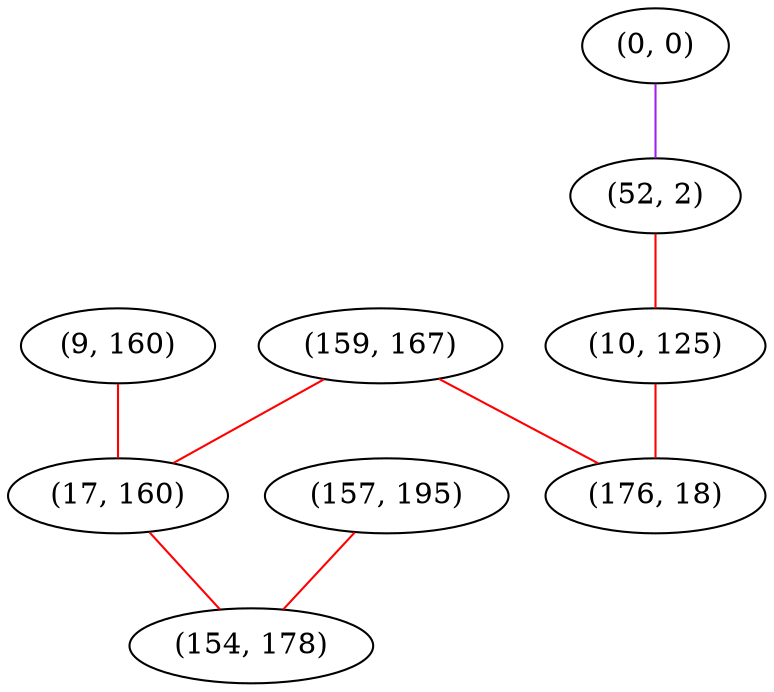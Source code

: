 graph "" {
"(9, 160)";
"(0, 0)";
"(159, 167)";
"(52, 2)";
"(17, 160)";
"(157, 195)";
"(10, 125)";
"(176, 18)";
"(154, 178)";
"(9, 160)" -- "(17, 160)"  [color=red, key=0, weight=1];
"(0, 0)" -- "(52, 2)"  [color=purple, key=0, weight=4];
"(159, 167)" -- "(17, 160)"  [color=red, key=0, weight=1];
"(159, 167)" -- "(176, 18)"  [color=red, key=0, weight=1];
"(52, 2)" -- "(10, 125)"  [color=red, key=0, weight=1];
"(17, 160)" -- "(154, 178)"  [color=red, key=0, weight=1];
"(157, 195)" -- "(154, 178)"  [color=red, key=0, weight=1];
"(10, 125)" -- "(176, 18)"  [color=red, key=0, weight=1];
}
